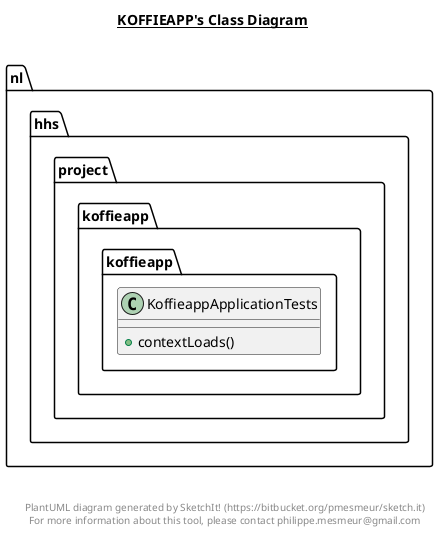 @startuml

title __KOFFIEAPP's Class Diagram__\n

  package nl.hhs.project.koffieapp.koffieapp {
    class KoffieappApplicationTests {
        + contextLoads()
    }
  }
  



right footer


PlantUML diagram generated by SketchIt! (https://bitbucket.org/pmesmeur/sketch.it)
For more information about this tool, please contact philippe.mesmeur@gmail.com
endfooter

@enduml
